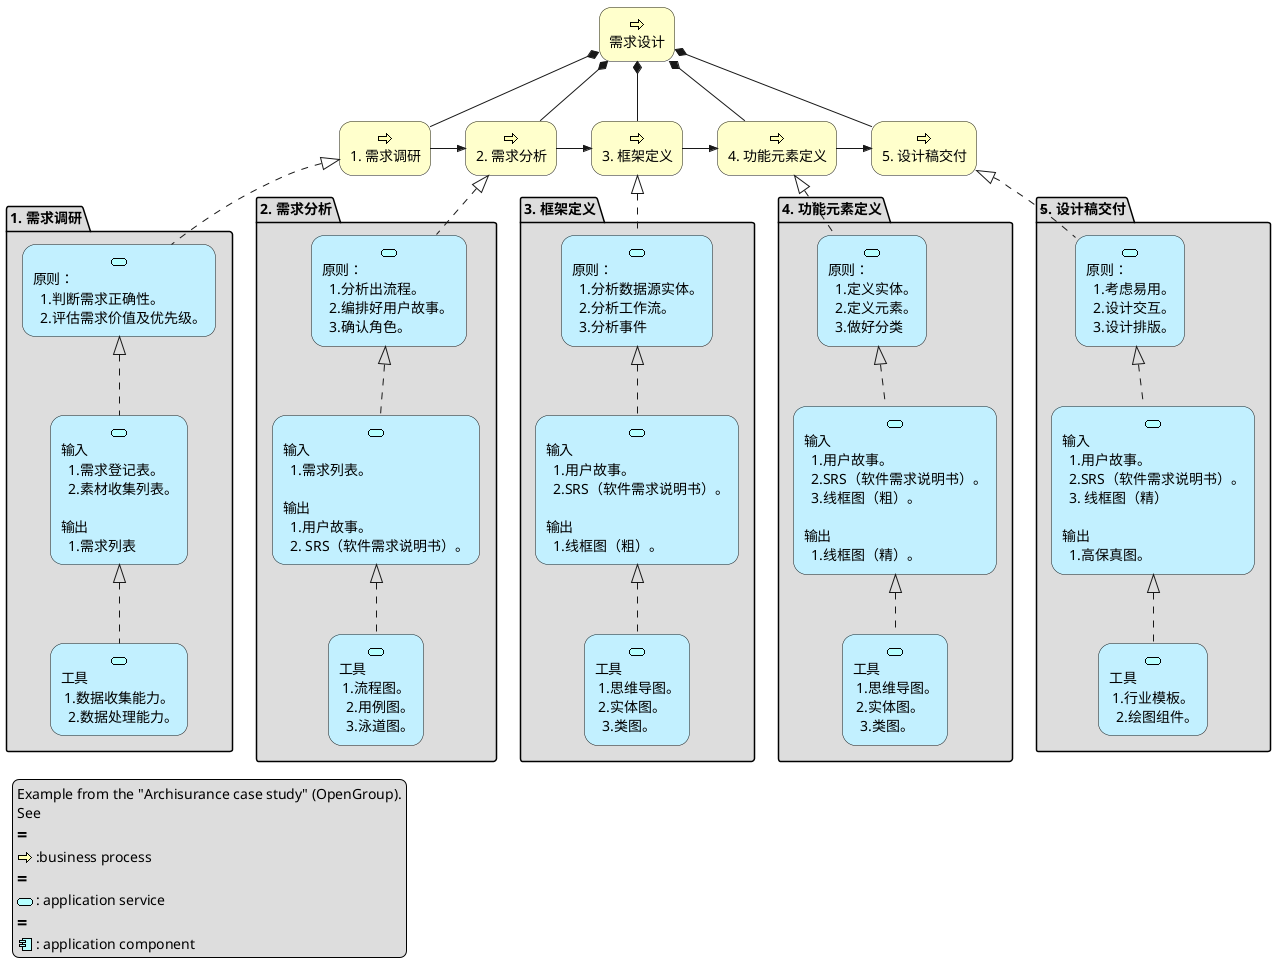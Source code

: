 @startuml

skinparam rectangle<<behavior>> {
	roundCorner 25
}
sprite $bProcess jar:archimate/business-process
sprite $aService jar:archimate/application-service
sprite $aComponent jar:archimate/application-component


rectangle "需求设计"  as RD <<$bProcess>><<behavior>> #Business
rectangle "1. 需求调研"  as RS <<$bProcess>><<behavior>> #Business
rectangle "2. 需求分析" as RA <<$bProcess>><<behavior>> #Business
rectangle "3. 框架定义" as FD <<$bProcess>><<behavior>> #Business
rectangle "4. 功能元素定义" as DE <<$bProcess>><<behavior>> #Business
rectangle "5. 设计稿交付" as DD <<$bProcess>><<behavior>> #Business


RD *-down- RS
RD *-down- RA
RD *-down- FD
RD *-down- DE
RD *-down- DD

RS -right->> RA
RA -right->> FD
FD -right->> DE
DE -right->> DD




package "1. 需求调研" #DDDDDD {
	rectangle "原则：\n  1.判断需求正确性。\n  2.评估需求价值及优先级。" as RDR <<$aService>><<behavior>> #Application
	rectangle "输入\n  1.需求登记表。\n  2.素材收集列表。\n\n输出\n  1.需求列表" as RDIO <<$aService>><<behavior>>  #Application
	rectangle "工具\n 1.数据收集能力。\n  2.数据处理能力。" as RDT <<$aService>><<behavior>>  #Application

	RDR .up.|> RS
	RDIO .up.|> RDR
	RDT .up.|> RDIO
}




package "2. 需求分析" #DDDDDD {
	rectangle "原则：\n  1.分析出流程。\n  2.编排好用户故事。 \n  3.确认角色。" as RAR <<$aService>><<behavior>> #Application
	rectangle "输入\n  1.需求列表。\n\n输出\n  1.用户故事。\n  2. SRS（软件需求说明书）。" as RAIO <<$aService>><<behavior>>  #Application
	rectangle "工具\n 1.流程图。\n  2.用例图。\n  3.泳道图。" as RAT <<$aService>><<behavior>>  #Application

	RAR .up.|> RA
	RAIO .up.|> RAR
	RAT .up.|> RAIO
}



package "3. 框架定义" #DDDDDD {
	rectangle "原则：\n  1.分析数据源实体。\n  2.分析工作流。\n  3.分析事件" as FDR <<$aService>><<behavior>> #Application
	rectangle "输入\n  1.用户故事。\n  2.SRS（软件需求说明书）。\n\n输出\n  1.线框图（粗）。 " as FDIO <<$aService>><<behavior>>  #Application
	rectangle "工具\n 1.思维导图。\n 2.实体图。\n  3.类图。" as FDT <<$aService>><<behavior>>  #Application

	FDR .up.|> FD
	FDIO .up.|> FDR
	FDT .up.|> FDIO
}




package "4. 功能元素定义" #DDDDDD {
	rectangle "原则：\n  1.定义实体。\n  2.定义元素。\n  3.做好分类" as DER <<$aService>><<behavior>> #Application
	rectangle "输入\n  1.用户故事。\n  2.SRS（软件需求说明书）。\n  3.线框图（粗）。\n\n输出\n  1.线框图（精）。 " as DEIO <<$aService>><<behavior>>  #Application
	rectangle "工具\n 1.思维导图。\n 2.实体图。\n  3.类图。" as DET <<$aService>><<behavior>>  #Application

	DER .up.|> DE
	DEIO .up.|> DER
	DET .up.|> DEIO
}




package "5. 设计稿交付" #DDDDDD {
	rectangle "原则：\n  1.考虑易用。\n  2.设计交互。\n  3.设计排版。" as DDR <<$aService>><<behavior>> #Application
	rectangle "输入\n  1.用户故事。\n  2.SRS（软件需求说明书）。\n  3. 线框图（精）\n\n输出\n  1.高保真图。 " as DDIO <<$aService>><<behavior>>  #Application
	rectangle "工具\n 1.行业模板。 \n  2.绘图组件。" as DDT <<$aService>><<behavior>>  #Application

	DDR .up.|> DD
	DDIO .up.|> DDR
	DDT .up.|> DDIO
}




legend left
Example from the "Archisurance case study" (OpenGroup).
See
==
<$bProcess> :business process
==
<$aService> : application service
==
<$aComponent> : application component
endlegend
@enduml
